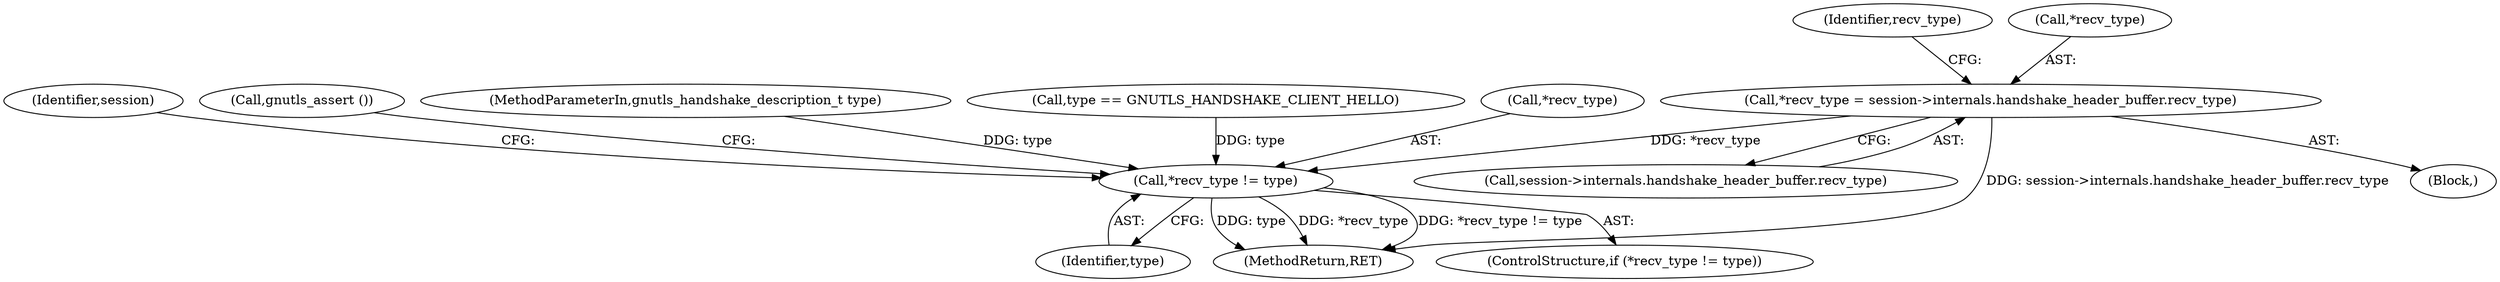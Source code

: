 digraph "0_savannah_bc8102405fda11ea00ca3b42acc4f4bce9d6e97b_1@API" {
"1000154" [label="(Call,*recv_type = session->internals.handshake_header_buffer.recv_type)"];
"1000165" [label="(Call,*recv_type != type)"];
"1000157" [label="(Call,session->internals.handshake_header_buffer.recv_type)"];
"1000166" [label="(Call,*recv_type)"];
"1000180" [label="(Identifier,session)"];
"1000167" [label="(Identifier,recv_type)"];
"1000217" [label="(MethodReturn,RET)"];
"1000170" [label="(Call,gnutls_assert ())"];
"1000105" [label="(MethodParameterIn,gnutls_handshake_description_t type)"];
"1000165" [label="(Call,*recv_type != type)"];
"1000153" [label="(Block,)"];
"1000155" [label="(Call,*recv_type)"];
"1000141" [label="(Call,type == GNUTLS_HANDSHAKE_CLIENT_HELLO)"];
"1000164" [label="(ControlStructure,if (*recv_type != type))"];
"1000154" [label="(Call,*recv_type = session->internals.handshake_header_buffer.recv_type)"];
"1000168" [label="(Identifier,type)"];
"1000154" -> "1000153"  [label="AST: "];
"1000154" -> "1000157"  [label="CFG: "];
"1000155" -> "1000154"  [label="AST: "];
"1000157" -> "1000154"  [label="AST: "];
"1000167" -> "1000154"  [label="CFG: "];
"1000154" -> "1000217"  [label="DDG: session->internals.handshake_header_buffer.recv_type"];
"1000154" -> "1000165"  [label="DDG: *recv_type"];
"1000165" -> "1000164"  [label="AST: "];
"1000165" -> "1000168"  [label="CFG: "];
"1000166" -> "1000165"  [label="AST: "];
"1000168" -> "1000165"  [label="AST: "];
"1000170" -> "1000165"  [label="CFG: "];
"1000180" -> "1000165"  [label="CFG: "];
"1000165" -> "1000217"  [label="DDG: type"];
"1000165" -> "1000217"  [label="DDG: *recv_type"];
"1000165" -> "1000217"  [label="DDG: *recv_type != type"];
"1000141" -> "1000165"  [label="DDG: type"];
"1000105" -> "1000165"  [label="DDG: type"];
}
